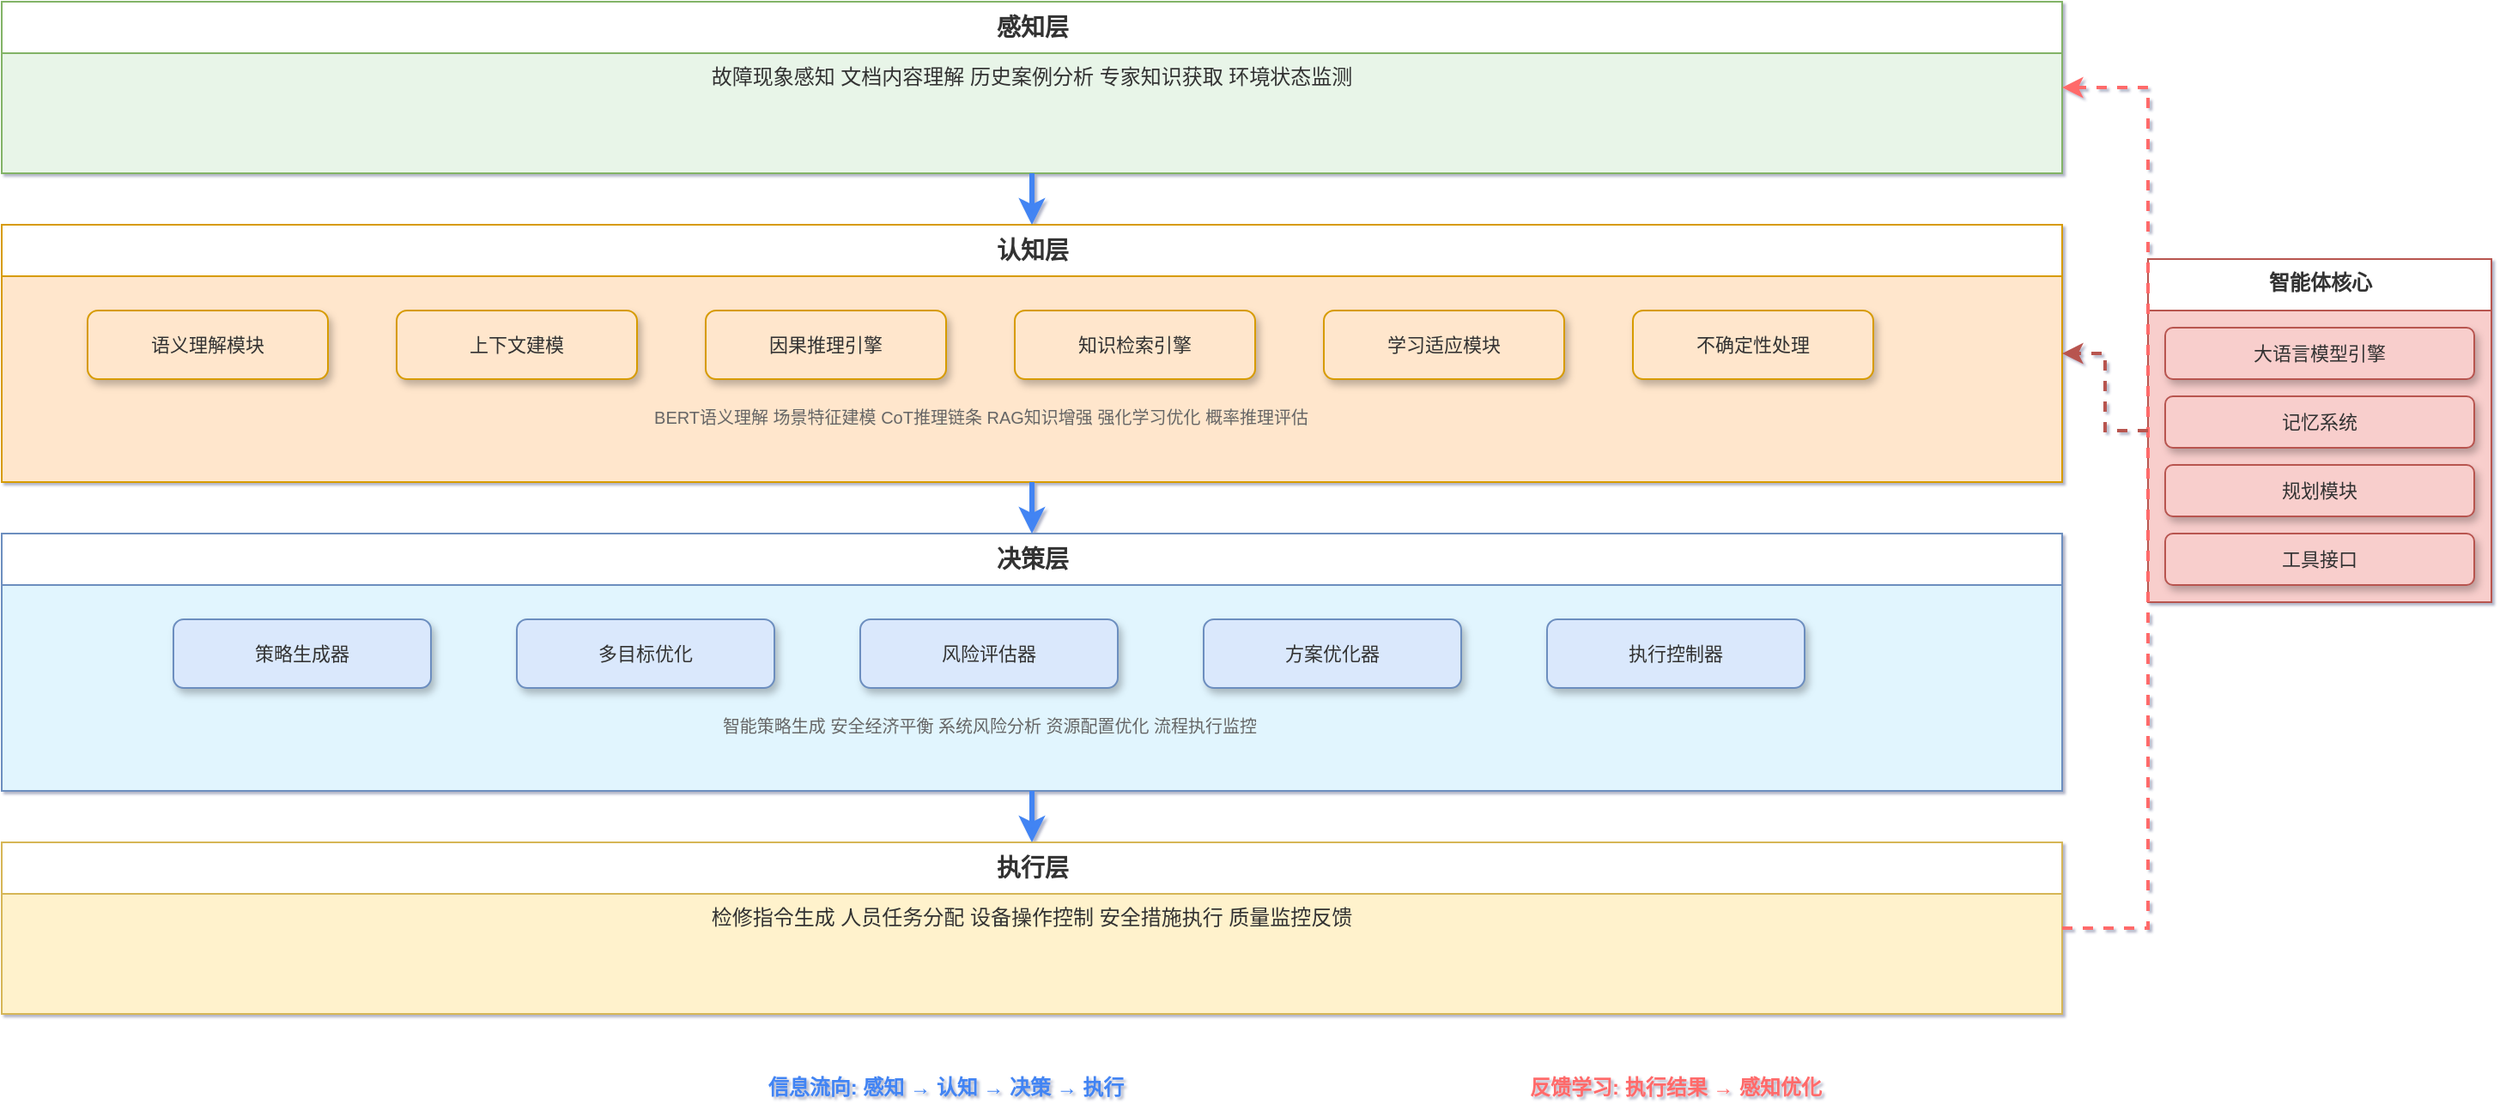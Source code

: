 <mxfile>
    <diagram name="智能体设计框架图" id="agent-framework">
        <mxGraphModel dx="1185" dy="822" grid="1" gridSize="10" guides="1" tooltips="1" connect="1" arrows="1" fold="1" page="1" pageScale="1" pageWidth="1400" pageHeight="800" math="0" shadow="1">
            <root>
                <mxCell id="0"/>
                <mxCell id="1" parent="0"/>
                <mxCell id="perception_layer" value="感知层" style="swimlane;html=1;fontStyle=1;align=center;verticalAlign=top;childLayout=stackLayout;horizontal=1;startSize=30;horizontalStack=0;resizeParent=1;resizeLast=0;collapsible=0;marginBottom=0;swimlaneFillColor=#E8F5E8;strokeColor=#82B366;fontColor=#333333;fontSize=14;" parent="1" vertex="1">
                    <mxGeometry x="100" y="100" width="1200" height="100" as="geometry"/>
                </mxCell>
                <mxCell id="sensors" value="故障现象感知      文档内容理解      历史案例分析      专家知识获取      环境状态监测" style="text;html=1;strokeColor=none;fillColor=none;spacingLeft=4;spacingRight=4;whiteSpace=wrap;overflow=hidden;rotatable=0;fontSize=12;fontColor=#333333;align=center;" parent="perception_layer" vertex="1">
                    <mxGeometry y="30" width="1200" height="70" as="geometry"/>
                </mxCell>
                <mxCell id="cognition_layer" value="认知层" style="swimlane;html=1;fontStyle=1;align=center;verticalAlign=top;childLayout=stackLayout;horizontal=1;startSize=30;horizontalStack=0;resizeParent=1;resizeLast=0;collapsible=0;marginBottom=0;swimlaneFillColor=#FFE6CC;strokeColor=#D79B00;fontColor=#333333;fontSize=14;" parent="1" vertex="1">
                    <mxGeometry x="100" y="230" width="1200" height="150" as="geometry"/>
                </mxCell>
                <mxCell id="cognitive_modules" value="" style="html=1;fillColor=none;strokeColor=none;" parent="cognition_layer" vertex="1">
                    <mxGeometry y="30" width="1200" height="120" as="geometry"/>
                </mxCell>
                <mxCell id="semantic_understanding" value="语义理解模块" style="rounded=1;whiteSpace=wrap;html=1;fillColor=#FFE6CC;strokeColor=#D79B00;fontColor=#333333;fontSize=11;shadow=1;" parent="cognitive_modules" vertex="1">
                    <mxGeometry x="50" y="20" width="140" height="40" as="geometry"/>
                </mxCell>
                <mxCell id="context_modeling" value="上下文建模" style="rounded=1;whiteSpace=wrap;html=1;fillColor=#FFE6CC;strokeColor=#D79B00;fontColor=#333333;fontSize=11;shadow=1;" parent="cognitive_modules" vertex="1">
                    <mxGeometry x="230" y="20" width="140" height="40" as="geometry"/>
                </mxCell>
                <mxCell id="causal_reasoning" value="因果推理引擎" style="rounded=1;whiteSpace=wrap;html=1;fillColor=#FFE6CC;strokeColor=#D79B00;fontColor=#333333;fontSize=11;shadow=1;" parent="cognitive_modules" vertex="1">
                    <mxGeometry x="410" y="20" width="140" height="40" as="geometry"/>
                </mxCell>
                <mxCell id="knowledge_retrieval" value="知识检索引擎" style="rounded=1;whiteSpace=wrap;html=1;fillColor=#FFE6CC;strokeColor=#D79B00;fontColor=#333333;fontSize=11;shadow=1;" parent="cognitive_modules" vertex="1">
                    <mxGeometry x="590" y="20" width="140" height="40" as="geometry"/>
                </mxCell>
                <mxCell id="learning_adaptation" value="学习适应模块" style="rounded=1;whiteSpace=wrap;html=1;fillColor=#FFE6CC;strokeColor=#D79B00;fontColor=#333333;fontSize=11;shadow=1;" parent="cognitive_modules" vertex="1">
                    <mxGeometry x="770" y="20" width="140" height="40" as="geometry"/>
                </mxCell>
                <mxCell id="uncertainty_handling" value="不确定性处理" style="rounded=1;whiteSpace=wrap;html=1;fillColor=#FFE6CC;strokeColor=#D79B00;fontColor=#333333;fontSize=11;shadow=1;" parent="cognitive_modules" vertex="1">
                    <mxGeometry x="950" y="20" width="140" height="40" as="geometry"/>
                </mxCell>
                <mxCell id="cognitive_desc" value="BERT语义理解    场景特征建模    CoT推理链条    RAG知识增强    强化学习优化    概率推理评估" style="text;html=1;strokeColor=none;fillColor=none;fontSize=10;fontColor=#666666;align=center;" parent="cognitive_modules" vertex="1">
                    <mxGeometry x="50" y="70" width="1040" height="30" as="geometry"/>
                </mxCell>
                <mxCell id="decision_layer" value="决策层" style="swimlane;html=1;fontStyle=1;align=center;verticalAlign=top;childLayout=stackLayout;horizontal=1;startSize=30;horizontalStack=0;resizeParent=1;resizeLast=0;collapsible=0;marginBottom=0;swimlaneFillColor=#E1F5FE;strokeColor=#6C8EBF;fontColor=#333333;fontSize=14;" parent="1" vertex="1">
                    <mxGeometry x="100" y="410" width="1200" height="150" as="geometry"/>
                </mxCell>
                <mxCell id="decision_modules" value="" style="html=1;fillColor=none;strokeColor=none;" parent="decision_layer" vertex="1">
                    <mxGeometry y="30" width="1200" height="120" as="geometry"/>
                </mxCell>
                <mxCell id="strategy_generation" value="策略生成器" style="rounded=1;whiteSpace=wrap;html=1;fillColor=#DAE8FC;strokeColor=#6C8EBF;fontColor=#333333;fontSize=11;shadow=1;" parent="decision_modules" vertex="1">
                    <mxGeometry x="100" y="20" width="150" height="40" as="geometry"/>
                </mxCell>
                <mxCell id="multi_objective" value="多目标优化" style="rounded=1;whiteSpace=wrap;html=1;fillColor=#DAE8FC;strokeColor=#6C8EBF;fontColor=#333333;fontSize=11;shadow=1;" parent="decision_modules" vertex="1">
                    <mxGeometry x="300" y="20" width="150" height="40" as="geometry"/>
                </mxCell>
                <mxCell id="risk_assessment" value="风险评估器" style="rounded=1;whiteSpace=wrap;html=1;fillColor=#DAE8FC;strokeColor=#6C8EBF;fontColor=#333333;fontSize=11;shadow=1;" parent="decision_modules" vertex="1">
                    <mxGeometry x="500" y="20" width="150" height="40" as="geometry"/>
                </mxCell>
                <mxCell id="plan_optimization" value="方案优化器" style="rounded=1;whiteSpace=wrap;html=1;fillColor=#DAE8FC;strokeColor=#6C8EBF;fontColor=#333333;fontSize=11;shadow=1;" parent="decision_modules" vertex="1">
                    <mxGeometry x="700" y="20" width="150" height="40" as="geometry"/>
                </mxCell>
                <mxCell id="execution_control" value="执行控制器" style="rounded=1;whiteSpace=wrap;html=1;fillColor=#DAE8FC;strokeColor=#6C8EBF;fontColor=#333333;fontSize=11;shadow=1;" parent="decision_modules" vertex="1">
                    <mxGeometry x="900" y="20" width="150" height="40" as="geometry"/>
                </mxCell>
                <mxCell id="decision_desc" value="智能策略生成    安全经济平衡    系统风险分析    资源配置优化    流程执行监控" style="text;html=1;strokeColor=none;fillColor=none;fontSize=10;fontColor=#666666;align=center;" parent="decision_modules" vertex="1">
                    <mxGeometry x="100" y="70" width="950" height="30" as="geometry"/>
                </mxCell>
                <mxCell id="execution_layer" value="执行层" style="swimlane;html=1;fontStyle=1;align=center;verticalAlign=top;childLayout=stackLayout;horizontal=1;startSize=30;horizontalStack=0;resizeParent=1;resizeLast=0;collapsible=0;marginBottom=0;swimlaneFillColor=#FFF2CC;strokeColor=#D6B656;fontColor=#333333;fontSize=14;" parent="1" vertex="1">
                    <mxGeometry x="100" y="590" width="1200" height="100" as="geometry"/>
                </mxCell>
                <mxCell id="actuators" value="检修指令生成      人员任务分配      设备操作控制      安全措施执行      质量监控反馈" style="text;html=1;strokeColor=none;fillColor=none;spacingLeft=4;spacingRight=4;whiteSpace=wrap;overflow=hidden;rotatable=0;fontSize=12;fontColor=#333333;align=center;" parent="execution_layer" vertex="1">
                    <mxGeometry y="30" width="1200" height="70" as="geometry"/>
                </mxCell>
                <mxCell id="agent_core" value="智能体核心" style="swimlane;html=1;fontStyle=1;align=center;verticalAlign=top;childLayout=stackLayout;horizontal=1;startSize=30;horizontalStack=0;resizeParent=1;resizeLast=0;collapsible=0;marginBottom=0;swimlaneFillColor=#F8CECC;strokeColor=#B85450;fontColor=#333333;fontSize=12;" parent="1" vertex="1">
                    <mxGeometry x="1350" y="250" width="200" height="200" as="geometry"/>
                </mxCell>
                <mxCell id="llm_engine" value="大语言模型引擎" style="rounded=1;whiteSpace=wrap;html=1;fillColor=#F8CECC;strokeColor=#B85450;fontColor=#333333;fontSize=11;shadow=1;" parent="agent_core" vertex="1">
                    <mxGeometry x="10" y="40" width="180" height="30" as="geometry"/>
                </mxCell>
                <mxCell id="memory_system" value="记忆系统" style="rounded=1;whiteSpace=wrap;html=1;fillColor=#F8CECC;strokeColor=#B85450;fontColor=#333333;fontSize=11;shadow=1;" parent="agent_core" vertex="1">
                    <mxGeometry x="10" y="80" width="180" height="30" as="geometry"/>
                </mxCell>
                <mxCell id="planning_module" value="规划模块" style="rounded=1;whiteSpace=wrap;html=1;fillColor=#F8CECC;strokeColor=#B85450;fontColor=#333333;fontSize=11;shadow=1;" parent="agent_core" vertex="1">
                    <mxGeometry x="10" y="120" width="180" height="30" as="geometry"/>
                </mxCell>
                <mxCell id="tool_interface" value="工具接口" style="rounded=1;whiteSpace=wrap;html=1;fillColor=#F8CECC;strokeColor=#B85450;fontColor=#333333;fontSize=11;shadow=1;" parent="agent_core" vertex="1">
                    <mxGeometry x="10" y="160" width="180" height="30" as="geometry"/>
                </mxCell>
                <mxCell id="connect1" style="edgeStyle=orthogonalEdgeStyle;rounded=0;orthogonalLoop=1;jettySize=auto;html=1;strokeColor=#4284F3;strokeWidth=3;endArrow=classic;" parent="1" source="perception_layer" target="cognition_layer" edge="1">
                    <mxGeometry relative="1" as="geometry"/>
                </mxCell>
                <mxCell id="connect2" style="edgeStyle=orthogonalEdgeStyle;rounded=0;orthogonalLoop=1;jettySize=auto;html=1;strokeColor=#4284F3;strokeWidth=3;endArrow=classic;" parent="1" source="cognition_layer" target="decision_layer" edge="1">
                    <mxGeometry relative="1" as="geometry"/>
                </mxCell>
                <mxCell id="connect3" style="edgeStyle=orthogonalEdgeStyle;rounded=0;orthogonalLoop=1;jettySize=auto;html=1;strokeColor=#4284F3;strokeWidth=3;endArrow=classic;" parent="1" source="decision_layer" target="execution_layer" edge="1">
                    <mxGeometry relative="1" as="geometry"/>
                </mxCell>
                <mxCell id="feedback1" style="edgeStyle=orthogonalEdgeStyle;rounded=0;orthogonalLoop=1;jettySize=auto;html=1;strokeColor=#FF6B6B;strokeWidth=2;endArrow=classic;dashed=1;" parent="1" source="execution_layer" target="perception_layer" edge="1">
                    <mxGeometry relative="1" as="geometry">
                        <mxPoint x="1400" y="640" as="sourcePoint"/>
                        <mxPoint x="1400" y="150" as="targetPoint"/>
                        <Array as="points">
                            <mxPoint x="1350" y="640"/>
                            <mxPoint x="1350" y="150"/>
                        </Array>
                    </mxGeometry>
                </mxCell>
                <mxCell id="agent_connect" style="edgeStyle=orthogonalEdgeStyle;rounded=0;orthogonalLoop=1;jettySize=auto;html=1;strokeColor=#B85450;strokeWidth=2;endArrow=classic;dashed=1;" parent="1" source="agent_core" target="cognition_layer" edge="1">
                    <mxGeometry relative="1" as="geometry"/>
                </mxCell>
                <mxCell id="layer_flow" value="信息流向: 感知 → 认知 → 决策 → 执行" style="text;html=1;strokeColor=none;fillColor=none;align=center;verticalAlign=middle;whiteSpace=wrap;rounded=0;fontSize=12;fontColor=#4284F3;fontStyle=1;" parent="1" vertex="1">
                    <mxGeometry x="500" y="720" width="300" height="25" as="geometry"/>
                </mxCell>
                <mxCell id="feedback_flow" value="反馈学习: 执行结果 → 感知优化" style="text;html=1;strokeColor=none;fillColor=none;align=center;verticalAlign=middle;whiteSpace=wrap;rounded=0;fontSize=12;fontColor=#FF6B6B;fontStyle=1;" parent="1" vertex="1">
                    <mxGeometry x="950" y="720" width="250" height="25" as="geometry"/>
                </mxCell>
            </root>
        </mxGraphModel>
    </diagram>
</mxfile>
